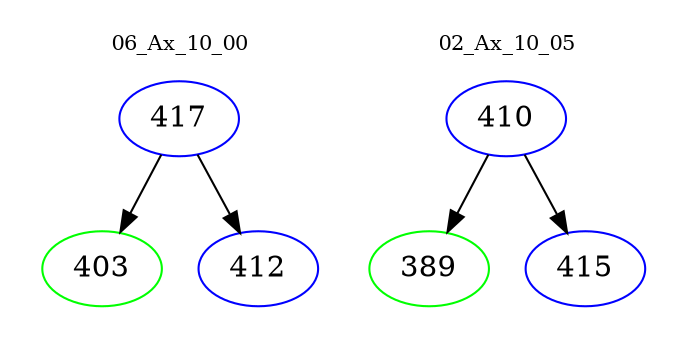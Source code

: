digraph{
subgraph cluster_0 {
color = white
label = "06_Ax_10_00";
fontsize=10;
T0_417 [label="417", color="blue"]
T0_417 -> T0_403 [color="black"]
T0_403 [label="403", color="green"]
T0_417 -> T0_412 [color="black"]
T0_412 [label="412", color="blue"]
}
subgraph cluster_1 {
color = white
label = "02_Ax_10_05";
fontsize=10;
T1_410 [label="410", color="blue"]
T1_410 -> T1_389 [color="black"]
T1_389 [label="389", color="green"]
T1_410 -> T1_415 [color="black"]
T1_415 [label="415", color="blue"]
}
}
